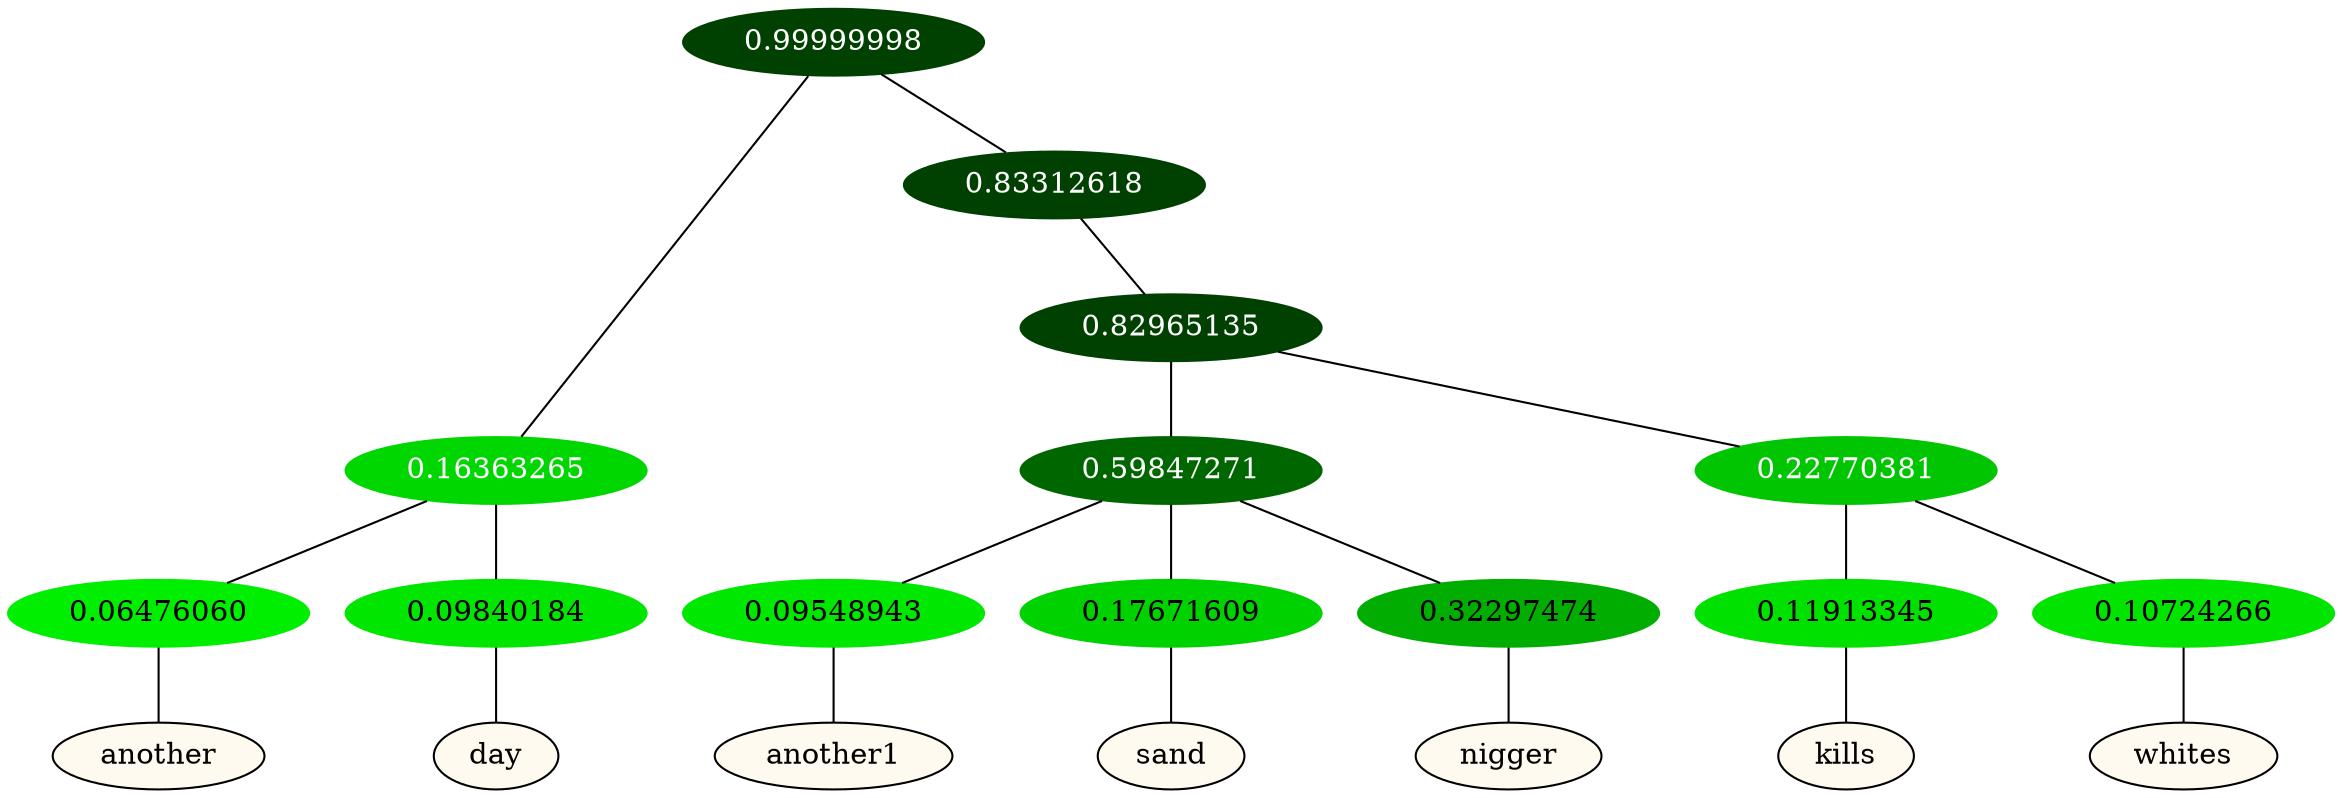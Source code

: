 graph {
	node [format=png height=0.15 nodesep=0.001 ordering=out overlap=prism overlap_scaling=0.01 ranksep=0.001 ratio=0.2 style=filled width=0.15]
	{
		rank=same
		a_w_3 [label=another color=black fillcolor=floralwhite style="filled,solid"]
		a_w_4 [label=day color=black fillcolor=floralwhite style="filled,solid"]
		a_w_8 [label=another1 color=black fillcolor=floralwhite style="filled,solid"]
		a_w_9 [label=sand color=black fillcolor=floralwhite style="filled,solid"]
		a_w_10 [label=nigger color=black fillcolor=floralwhite style="filled,solid"]
		a_w_11 [label=kills color=black fillcolor=floralwhite style="filled,solid"]
		a_w_12 [label=whites color=black fillcolor=floralwhite style="filled,solid"]
	}
	a_n_3 -- a_w_3
	a_n_4 -- a_w_4
	a_n_8 -- a_w_8
	a_n_9 -- a_w_9
	a_n_10 -- a_w_10
	a_n_11 -- a_w_11
	a_n_12 -- a_w_12
	{
		rank=same
		a_n_3 [label=0.06476060 color="0.334 1.000 0.935" fontcolor=black]
		a_n_4 [label=0.09840184 color="0.334 1.000 0.902" fontcolor=black]
		a_n_8 [label=0.09548943 color="0.334 1.000 0.905" fontcolor=black]
		a_n_9 [label=0.17671609 color="0.334 1.000 0.823" fontcolor=black]
		a_n_10 [label=0.32297474 color="0.334 1.000 0.677" fontcolor=black]
		a_n_11 [label=0.11913345 color="0.334 1.000 0.881" fontcolor=black]
		a_n_12 [label=0.10724266 color="0.334 1.000 0.893" fontcolor=black]
	}
	a_n_0 [label=0.99999998 color="0.334 1.000 0.250" fontcolor=grey99]
	a_n_1 [label=0.16363265 color="0.334 1.000 0.836" fontcolor=grey99]
	a_n_0 -- a_n_1
	a_n_2 [label=0.83312618 color="0.334 1.000 0.250" fontcolor=grey99]
	a_n_0 -- a_n_2
	a_n_1 -- a_n_3
	a_n_1 -- a_n_4
	a_n_5 [label=0.82965135 color="0.334 1.000 0.250" fontcolor=grey99]
	a_n_2 -- a_n_5
	a_n_6 [label=0.59847271 color="0.334 1.000 0.402" fontcolor=grey99]
	a_n_5 -- a_n_6
	a_n_7 [label=0.22770381 color="0.334 1.000 0.772" fontcolor=grey99]
	a_n_5 -- a_n_7
	a_n_6 -- a_n_8
	a_n_6 -- a_n_9
	a_n_6 -- a_n_10
	a_n_7 -- a_n_11
	a_n_7 -- a_n_12
}
